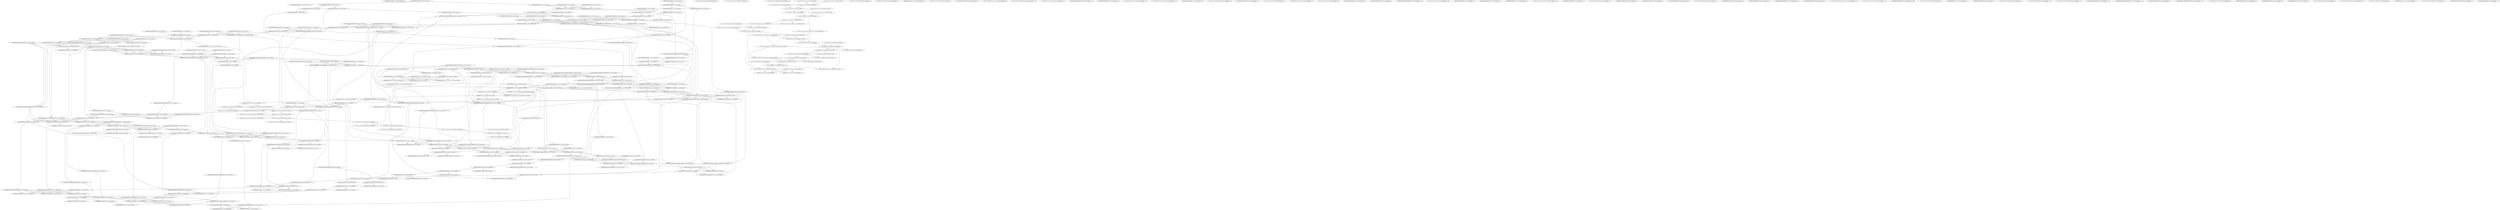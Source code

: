 digraph G {
    "00000000000010000000_10-29_COV:6_LEN:20" -> "00000000000010000000_10-29_COV:6_LEN:20";
    "00000000000000000000_37-56_COV:730_LEN:20" -> "00000000000000000000_38-57_COV:720_LEN:20";
    "00000000000000000000_37-56_COV:730_LEN:20" -> "00000000000000000000_38-58_COV:24_LEN:20";
    "00001000000000000000_55-74_COV:388_LEN:20" -> "00010000000000000000_56-75_COV:382_LEN:20";
    "00001000000000000000_55-74_COV:388_LEN:20" -> "00010000000000000000_56-76_COV:16_LEN:20";
    "00010000000000000000000_6-28_COV:7_LEN:23" -> "00000000000000000000000000000000000000_10-48_COV:17_LEN:38";
    "00010000000000000000000_6-28_COV:7_LEN:23" -> "00000000000000000000_10-29_COV:897_LEN:20";
    "00000000000000000000_38-57_COV:720_LEN:20" -> "00000000000000000000_39-58_COV:731_LEN:20";
    "00000000000000000000_38-57_COV:720_LEN:20" -> "00000000000000000001000000000000_39-71_COV:7_LEN:32";
    "1111111101111110010101_41-63_COV:6_LEN:22" -> "1111111101111110010101_41-63_COV:6_LEN:22";
    "111111111111111011111_24-45_COV:7_LEN:21" -> "111111111111111011111_24-45_COV:7_LEN:21";
    "11111110111101111101000_44-67_COV:6_LEN:23" -> "11111110111101111101000_44-67_COV:6_LEN:23";
    "00000000000000000000_17-37_COV:24_LEN:20" -> "000000000000000000011_18-39_COV:6_LEN:21";
    "00000000000000000000_17-37_COV:24_LEN:20" -> "0000000000000000000000000000000000000_18-55_COV:13_LEN:37";
    "000010000000000000000000_1-25_COV:12_LEN:24" -> "0000000000000000000000000000_6-34_COV:23_LEN:28";
    "10000000000000000000_17-36_COV:6_LEN:20" -> "00000000000000000000_18-37_COV:939_LEN:20";
    "10000000000000000000_17-36_COV:6_LEN:20" -> "00000000000000000000000000000000000000_18-56_COV:18_LEN:38";
    "101111111001010111111111111_48-74_COV:95_LEN:27" -> "100101011111111111111_56-76_COV:99_LEN:21";
    "101111111001010111111111111_48-74_COV:95_LEN:27" -> "10010101111111111111_56-76_COV:6_LEN:20";
    "11101111111001010111_46-65_COV:76_LEN:20" -> "11011111110010101111_47-66_COV:88_LEN:20";
    "11111111001111111101_31-50_COV:81_LEN:20" -> "11111110011111111011_32-51_COV:89_LEN:20";
    "000000000000000000000000_18-42_COV:18_LEN:24" -> "0000000000000000000000000000000000_24-58_COV:15_LEN:34";
    "000000000000000000000000_18-42_COV:18_LEN:24" -> "00000000000000000000_24-43_COV:685_LEN:20";
    "01111111111111110010_40-60_COV:6_LEN:20" -> "01111111111111110010_40-60_COV:6_LEN:20";
    "000000000000000000000000_1-25_COV:10_LEN:24" -> "000000000000000000000000000000_7-37_COV:31_LEN:30";
    "000000000000000000000000_1-25_COV:10_LEN:24" -> "00000000000000000000_7-26_COV:856_LEN:20";
    "000000000000000000000000_1-25_COV:10_LEN:24" -> "000000000000000000010000000000000000000_7-45_COV:19_LEN:39";
    "1110010101111111110011_54-76_COV:6_LEN:22" -> "1110010101111111110011_54-76_COV:6_LEN:22";
    "111110011111111011111110010_34-60_COV:81_LEN:27" -> "111111101111111001001111_42-66_COV:6_LEN:24";
    "111110011111111011111110010_34-60_COV:81_LEN:27" -> "11111110111111100101011_42-64_COV:84_LEN:23";
    "00010000000000000000000_1-23_COV:9_LEN:23" -> "00000000000000000000_5-24_COV:192_LEN:20";
    "00000000000001101111_24-44_COV:6_LEN:20" -> "00000000000001101111_24-44_COV:6_LEN:20";
    "111111111111111111111_9-30_COV:7_LEN:21" -> "111111111111111111111_9-30_COV:7_LEN:21";
    "0010000100000000000000_52-73_COV:6_LEN:22" -> "00001000000000000000_55-74_COV:388_LEN:20";
    "0010000100000000000000_52-73_COV:6_LEN:22" -> "000010000000000000000_55-76_COV:8_LEN:21";
    "0000100000000010000000_54-76_COV:6_LEN:22" -> "0000100000000010000000_54-76_COV:6_LEN:22";
    "000000000000000000000000000000_7-37_COV:31_LEN:30" -> "000000000000000000000000000_18-45_COV:27_LEN:27";
    "000000000000000000000000000000_7-37_COV:31_LEN:30" -> "00000000000000000001101_18-41_COV:6_LEN:23";
    "110111111001010111111111_47-71_COV:6_LEN:24" -> "110111111001010111111111_47-71_COV:6_LEN:24";
    "00000000000000000000000_1-24_COV:21_LEN:23" -> "00000000000000000000_6-25_COV:882_LEN:20";
    "00000000000000000000000_1-24_COV:21_LEN:23" -> "0000000000000000000000000000000_6-37_COV:18_LEN:31";
    "00001000000000000000000000_1-27_COV:10_LEN:26" -> "00000000000000000000_9-28_COV:891_LEN:20";
    "00001000000000000000000000_1-27_COV:10_LEN:26" -> "00000000000000000000000000000000000000_9-47_COV:22_LEN:38";
    "0001000000000000000000_37-58_COV:118_LEN:22" -> "10000000000000000000_40-60_COV:8_LEN:20";
    "0001000000000000000000_37-58_COV:118_LEN:22" -> "10000000000000000001_40-59_COV:108_LEN:20";
    "00000000001000000000_49-68_COV:470_LEN:20" -> "000000000100000000010000000_50-76_COV:92_LEN:27";
    "00000000001000000000_49-68_COV:470_LEN:20" -> "00000000010000000000_50-69_COV:382_LEN:20";
    "0011111110111111100101011_39-64_COV:6_LEN:25" -> "0011111110111111100101011_39-64_COV:6_LEN:25";
    "1111110111111111111111111_5-29_COV:7_LEN:25" -> "1111110111111111111111111_5-29_COV:7_LEN:25";
    "111111111111111111111111_1-25_COV:6_LEN:24" -> "11111111111111111111_7-26_COV:67_LEN:20";
    "1111111111111111111111111_1-26_COV:7_LEN:25" -> "11111111111111111111_8-27_COV:71_LEN:20";
    "00000000000000000010_41-60_COV:521_LEN:20" -> "00000000000000000100_42-61_COV:511_LEN:20";
    "00000000000000000010_41-60_COV:521_LEN:20" -> "0000000000000000010000000000000000_42-76_COV:18_LEN:34";
    "00000000000000000000_54-73_COV:281_LEN:20" -> "000000000000000000000_55-76_COV:8_LEN:21";
    "00000000000000000000_54-73_COV:281_LEN:20" -> "000000000000000000000_55-75_COV:278_LEN:21";
    "0000000010000000000000000_9-33_COV:6_LEN:25" -> "0000000010000000000000000_9-33_COV:6_LEN:25";
    "100000000000000000000000000_5-32_COV:12_LEN:27" -> "00000000000000000000_14-33_COV:933_LEN:20";
    "100000000000000000000000000_5-32_COV:12_LEN:27" -> "000000000000000000010000000000000000000_14-52_COV:9_LEN:39";
    "100000000000000000000000000_5-32_COV:12_LEN:27" -> "00000000000000000000000_14-37_COV:9_LEN:23";
    "00000000000000000000_33-52_COV:779_LEN:20" -> "000000000000000000000000_34-58_COV:29_LEN:24";
    "00000000000000000000_33-52_COV:779_LEN:20" -> "00000000000000000000_34-53_COV:774_LEN:20";
    "00000000000000000000_33-52_COV:779_LEN:20" -> "0000000000000000000100000000_34-61_COV:7_LEN:28";
    "0000000000000000000000000000_30-58_COV:19_LEN:28" -> "00000000000000000000000000000_39-68_COV:9_LEN:29";
    "0000000000000000000000000000_30-58_COV:19_LEN:28" -> "00000000000000000001000000000_39-68_COV:14_LEN:29";
    "000000000000000000000000000000_20-50_COV:30_LEN:30" -> "00000000000000000000_32-51_COV:798_LEN:20";
    "000000000000000000000000000000_20-50_COV:30_LEN:30" -> "00000000000000000000000000_32-58_COV:8_LEN:26";
    "00000000000000000000_4-23_COV:183_LEN:20" -> "00000000000000000000_5-24_COV:192_LEN:20";
    "000000000000000000000_1-22_COV:6_LEN:21" -> "000000000000000000000_1-22_COV:6_LEN:21";
    "11111111111111111111111_1-23_COV:48_LEN:23" -> "111111111111111111111_5-25_COV:59_LEN:21";
    "00000110111111111101_33-52_COV:147_LEN:20" -> "00001101111111111011_34-53_COV:136_LEN:20";
    "00000110111111111101_33-52_COV:147_LEN:20" -> "000011011111111110111011_34-58_COV:8_LEN:24";
    "00000000000000000001000000000000_39-71_COV:23_LEN:32" -> "000000100000000000010000_53-76_COV:12_LEN:24";
    "00000000000000000001000000000000_39-71_COV:23_LEN:32" -> "0000001000000000000000_53-75_COV:6_LEN:22";
    "00000000000000000001000000000000_39-71_COV:23_LEN:32" -> "00000010000000000000_53-72_COV:367_LEN:20";
    "11111111111111111111111111_1-27_COV:8_LEN:26" -> "111111111111111111111_9-29_COV:83_LEN:21";
    "00000000000000000010000000000000000000_20-57_COV:17_LEN:38" -> "00000000000000000000_39-58_COV:731_LEN:20";
    "00000000000000000010000000000000000000_20-57_COV:17_LEN:38" -> "00000000000000000001000000000000_39-71_COV:7_LEN:32";
    "1011111100101011111111_48-70_COV:7_LEN:22" -> "1011111100101011111111_48-70_COV:7_LEN:22";
    "00000000000000000000_19-38_COV:756_LEN:20" -> "00000000000000000001_20-40_COV:6_LEN:20";
    "00000000000000000000_19-38_COV:756_LEN:20" -> "00000000000000000000000000000000000000_20-58_COV:31_LEN:38";
    "00000000000000000000_19-38_COV:756_LEN:20" -> "000000000000000000010_20-40_COV:19_LEN:21";
    "00000000000000000000_19-38_COV:756_LEN:20" -> "00000000000000000000_20-39_COV:745_LEN:20";
    "00001000000000000000000000000000_1-33_COV:15_LEN:32" -> "0000000000000000000000000_15-40_COV:9_LEN:25";
    "00001000000000000000000000000000_1-33_COV:15_LEN:32" -> "00000000000000000000_15-34_COV:932_LEN:20";
    "00000000000000000010111111111101111011_20-58_COV:15_LEN:38" -> "0111111111101111011101010_40-65_COV:6_LEN:25";
    "00000000000000000010111111111101111011_20-58_COV:15_LEN:38" -> "01111111111011110111_40-59_COV:106_LEN:20";
    "00000000000000000000000000000000000000_23-61_COV:12_LEN:38" -> "00000000000000000000_43-62_COV:305_LEN:20";
    "11111100111111110111_33-52_COV:85_LEN:20" -> "111110011111111011111110010_34-60_COV:81_LEN:27";
    "11111100111111110111_33-52_COV:85_LEN:20" -> "11111001111111101110_34-53_COV:6_LEN:20";
    "000000000000000000000000000000000000_39-75_COV:11_LEN:36" -> "00000000000000000000_57-76_COV:281_LEN:20";
    "00000000001101111111110111101111010100_28-66_COV:11_LEN:38" -> "11101111011110101000_48-67_COV:120_LEN:20";
    "0000000000000000000000000000_18-46_COV:11_LEN:28" -> "00000000000000000000_28-47_COV:722_LEN:20";
    "0000000000000000000000000000_18-46_COV:11_LEN:28" -> "00000000000000000000000000000010000000_28-66_COV:9_LEN:38";
    "0000100000000000000000000_1-26_COV:27_LEN:25" -> "00000000000000000000000000000_8-37_COV:20_LEN:29";
    "0000100000000000000000000_1-26_COV:27_LEN:25" -> "00000000000000000000_8-27_COV:869_LEN:20";
    "0000100000000000000000000_1-26_COV:27_LEN:25" -> "000000000000000000010000000000000000000_8-46_COV:11_LEN:39";
    "000000001000000000000_51-71_COV:367_LEN:21" -> "000000100000000000010000_53-76_COV:12_LEN:24";
    "000000001000000000000_51-71_COV:367_LEN:21" -> "0000001000000000000000_53-75_COV:6_LEN:22";
    "000000001000000000000_51-71_COV:367_LEN:21" -> "00000010000000000000_53-72_COV:367_LEN:20";
    "00000000000000000000000000000_39-68_COV:9_LEN:29" -> "00000000000000000000_50-69_COV:277_LEN:20";
    "00000000000000000000_14-33_COV:933_LEN:20" -> "0000000000000000000000000_15-40_COV:9_LEN:25";
    "00000000000000000000_14-33_COV:933_LEN:20" -> "00000000000000000000_15-34_COV:932_LEN:20";
    "10000000000000000000_40-60_COV:8_LEN:20" -> "000000000000000000000000000_41-68_COV:36_LEN:27";
    "00000000000000000000_12-31_COV:886_LEN:20" -> "00000000000000000000000000000000000000_13-51_COV:18_LEN:38";
    "00000000000000000000_12-31_COV:886_LEN:20" -> "00000000000000000000_13-32_COV:930_LEN:20";
    "00000000000000000000_12-31_COV:886_LEN:20" -> "000000000000000000010000000000000000000_13-51_COV:7_LEN:39";
    "00000000000000001101_22-41_COV:209_LEN:20" -> "00000000000000011011_23-42_COV:193_LEN:20";
    "00000000000000001101_22-41_COV:209_LEN:20" -> "00000000000000011011111111101111011_23-58_COV:10_LEN:35";
    "00000000000000000000_3-22_COV:182_LEN:20" -> "00000000000000000000_4-23_COV:183_LEN:20";
    "000000000000000000000000_34-58_COV:29_LEN:24" -> "000000000000000000000000000000000_39-72_COV:12_LEN:33";
    "000000000000000000000000_34-58_COV:29_LEN:24" -> "000000000000000000010000000000000_39-72_COV:14_LEN:33";
    "000010000000000000000000_1-25_COV:11_LEN:24" -> "00000000000000000000000_6-29_COV:18_LEN:23";
    "00000000000010000000_47-66_COV:476_LEN:20" -> "00000000000100000000_48-67_COV:458_LEN:20";
    "00000000000010000000_47-66_COV:476_LEN:20" -> "0000000000010000000000000000_48-76_COV:24_LEN:28";
    "000000000000000000011011_18-42_COV:7_LEN:24" -> "000000000000001101111111110111_24-54_COV:8_LEN:30";
    "000000000000000000011011_18-42_COV:7_LEN:24" -> "00000000000000110111111_24-46_COV:187_LEN:23";
    "000000000000000000000_18-39_COV:33_LEN:21" -> "000000000000000000000000000000_20-50_COV:30_LEN:30";
    "000000000000000000000_18-39_COV:33_LEN:21" -> "0000000000000000000100_20-42_COV:6_LEN:22";
    "00001000000000000000000000000000000000_1-39_COV:14_LEN:38" -> "00000000000000000001000000000000000_21-55_COV:116_LEN:35";
    "00001000000000000000000000000000000000_1-39_COV:14_LEN:38" -> "00000000000000000000_21-40_COV:633_LEN:20";
    "00001000000000000000000000000000000000_1-39_COV:14_LEN:38" -> "0000000000000000000000000000000000000_21-58_COV:21_LEN:37";
    "1000000000000000000000000_5-30_COV:10_LEN:25" -> "00000000000000000000_12-31_COV:886_LEN:20";
    "1000000000000000000000000_5-30_COV:10_LEN:25" -> "0000000000000000000000000_12-37_COV:39_LEN:25";
    "1000000000000000000000000_5-30_COV:10_LEN:25" -> "00000000000000000001_12-31_COV:6_LEN:20";
    "00000000000000000000_18-37_COV:939_LEN:20" -> "00000000000000000000_19-38_COV:756_LEN:20";
    "00000000000000000000_18-37_COV:939_LEN:20" -> "00000000000000000000000000000000000000_19-57_COV:8_LEN:38";
    "00000000000000000000_18-37_COV:939_LEN:20" -> "00000000000000000001_19-38_COV:268_LEN:20";
    "00000000000010000001000000000000_40-71_COV:8_LEN:32" -> "000000100000000000010000_53-76_COV:12_LEN:24";
    "00000000000010000001000000000000_40-71_COV:8_LEN:32" -> "0000001000000000000000_53-75_COV:6_LEN:22";
    "00000000000010000001000000000000_40-71_COV:8_LEN:32" -> "00000010000000000000_53-72_COV:367_LEN:20";
    "011111110001011111111111111_49-76_COV:8_LEN:27" -> "011111110001011111111111111_49-76_COV:8_LEN:27";
    "00000000000000000000_29-48_COV:744_LEN:20" -> "0000000000000000000000000000_30-58_COV:19_LEN:28";
    "00000000000000000000_29-48_COV:744_LEN:20" -> "00000000000000000000_30-49_COV:739_LEN:20";
    "000000000100000000000_7-27_COV:6_LEN:21" -> "000000000100000000000_7-27_COV:6_LEN:21";
    "00000000000000000001_39-59_COV:15_LEN:20" -> "00000000000000000010_41-60_COV:521_LEN:20";
    "00000000000000000001_39-59_COV:15_LEN:20" -> "000000000000000000100000000000_41-71_COV:7_LEN:30";
    "00111111101111111001010_39-62_COV:6_LEN:23" -> "00111111101111111001010_39-62_COV:6_LEN:23";
    "00000000000000000000_32-51_COV:798_LEN:20" -> "00000000000000000000_33-52_COV:779_LEN:20";
    "00000000000000000000_32-51_COV:798_LEN:20" -> "0000000000000000000000000_33-58_COV:32_LEN:25";
    "00000000000000000000_32-51_COV:798_LEN:20" -> "00000000000000000001000000_33-58_COV:20_LEN:26";
    "00000000000000000000000000000000000000_13-51_COV:18_LEN:38" -> "00000000000000000000_33-52_COV:779_LEN:20";
    "00000000000000000000000000000000000000_13-51_COV:18_LEN:38" -> "0000000000000000000000000_33-58_COV:32_LEN:25";
    "00000000000000000000000000000000000000_13-51_COV:18_LEN:38" -> "00000000000000000001000000_33-58_COV:20_LEN:26";
    "00001000000000000010000000000000000000_1-38_COV:13_LEN:38" -> "00000000000000000001_20-40_COV:6_LEN:20";
    "00001000000000000010000000000000000000_1-38_COV:13_LEN:38" -> "00000000000000000000000000000000000000_20-58_COV:31_LEN:38";
    "00001000000000000010000000000000000000_1-38_COV:13_LEN:38" -> "000000000000000000010_20-40_COV:19_LEN:21";
    "00001000000000000010000000000000000000_1-38_COV:13_LEN:38" -> "00000000000000000000_20-39_COV:745_LEN:20";
    "0000000000000100000000_27-49_COV:6_LEN:22" -> "0000000000000100000000_27-49_COV:6_LEN:22";
    "1111111111111111111111_1-23_COV:13_LEN:22" -> "111111111111111111111_5-25_COV:59_LEN:21";
    "00000000000000000000_5-24_COV:192_LEN:20" -> "00000000000000000000_6-25_COV:882_LEN:20";
    "00000000000000000000_5-24_COV:192_LEN:20" -> "0000000000000000000000000000000_6-37_COV:18_LEN:31";
    "00000000000000001000_43-62_COV:511_LEN:20" -> "00000000000000010000_44-63_COV:491_LEN:20";
    "00000000000000001000_43-62_COV:511_LEN:20" -> "00000000000000010000000000000000_44-76_COV:8_LEN:32";
    "000000000000000000000000000000000_39-72_COV:12_LEN:33" -> "00000000000000000000_54-73_COV:281_LEN:20";
    "01111111111011110111_40-59_COV:106_LEN:20" -> "111111111101111011110101_41-64_COV:100_LEN:24";
    "01111111111011110111_40-59_COV:106_LEN:20" -> "11111111110111101110101000_41-67_COV:9_LEN:26";
    "100000000010000000000000000000_5-34_COV:8_LEN:30" -> "00000000000000000000000000000000000000_16-54_COV:11_LEN:38";
    "100000000010000000000000000000_5-34_COV:8_LEN:30" -> "00000000000000000000_16-35_COV:962_LEN:20";
    "00000000000000000000_18-38_COV:26_LEN:20" -> "00000000000000000001_20-40_COV:6_LEN:20";
    "00000000000000000000_18-38_COV:26_LEN:20" -> "00000000000000000000000000000000000000_20-58_COV:31_LEN:38";
    "00000000000000000000_18-38_COV:26_LEN:20" -> "000000000000000000010_20-40_COV:19_LEN:21";
    "00000000000000000000_18-38_COV:26_LEN:20" -> "00000000000000000000_20-39_COV:745_LEN:20";
    "111111111111111111111_8-29_COV:6_LEN:21" -> "111111111111111111111_8-29_COV:6_LEN:21";
    "10000000000000000001_40-59_COV:108_LEN:20" -> "00000000000000000010_41-60_COV:521_LEN:20";
    "10000000000000000001_40-59_COV:108_LEN:20" -> "000000000000000000100000000000_41-71_COV:7_LEN:30";
    "00001000000000000000000_1-24_COV:6_LEN:23" -> "10000000000000000000_5-25_COV:14_LEN:20";
    "00000000000000000000000000000000000000_16-54_COV:11_LEN:38" -> "00000000000000000000_36-55_COV:738_LEN:20";
    "00000000000000000000000000000000000000_16-54_COV:11_LEN:38" -> "0000000000000000000000_36-58_COV:19_LEN:22";
    "00000000000000000001000000000_39-68_COV:14_LEN:29" -> "000000000100000000010000000_50-76_COV:92_LEN:27";
    "00000000000000000001000000000_39-68_COV:14_LEN:29" -> "00000000010000000000_50-69_COV:382_LEN:20";
    "11110010011111111111111_53-76_COV:6_LEN:23" -> "11110010011111111111111_53-76_COV:6_LEN:23";
    "11000000000000000000_4-23_COV:202_LEN:20" -> "10000000000000000000000000000000_5-37_COV:35_LEN:32";
    "11000000000000000000_4-23_COV:202_LEN:20" -> "10000000000000000000_5-24_COV:652_LEN:20";
    "00010000000000000000_56-75_COV:382_LEN:20" -> "00100000000000000000_57-76_COV:390_LEN:20";
    "00010000000000000000_56-75_COV:382_LEN:20" -> "00100000000000000001_57-76_COV:10_LEN:20";
    "00000000000000000000_7-26_COV:856_LEN:20" -> "00000000000000000000000000000_8-37_COV:20_LEN:29";
    "00000000000000000000_7-26_COV:856_LEN:20" -> "00000000000000000000_8-27_COV:869_LEN:20";
    "00000000000000000000_7-26_COV:856_LEN:20" -> "000000000000000000010000000000000000000_8-46_COV:11_LEN:39";
    "010000000000000000000_27-47_COV:6_LEN:21" -> "00000000000000000000_29-48_COV:744_LEN:20";
    "010000000000000000000_27-47_COV:6_LEN:21" -> "00000000000000000000000000000100000000_29-67_COV:12_LEN:38";
    "111111111111111111111_9-29_COV:83_LEN:21" -> "11111111111111111111_11-30_COV:80_LEN:20";
    "111111111111111111111_9-29_COV:83_LEN:21" -> "11111111111111111111111111100111111110_11-49_COV:8_LEN:38";
    "1000000000000000000000000000000_5-36_COV:18_LEN:31" -> "00000000000000000000_18-37_COV:939_LEN:20";
    "1000000000000000000000000000000_5-36_COV:18_LEN:31" -> "00000000000000000000000000000000000000_18-56_COV:18_LEN:38";
    "000000000000000000000_37-58_COV:26_LEN:21" -> "000000000000000000000000000000000000_39-75_COV:11_LEN:36";
    "000000000000000000000_37-58_COV:26_LEN:21" -> "000000000000000000010_39-60_COV:14_LEN:21";
    "00000000000000000001000000000000000_21-55_COV:116_LEN:35" -> "0001000000000000000000_37-58_COV:118_LEN:22";
    "00000000000000000001000000000000000_21-55_COV:116_LEN:35" -> "00010000000000000000010_37-60_COV:6_LEN:23";
    "00000000000000000000000000000000000000_19-57_COV:8_LEN:38" -> "00000000000000000000_39-58_COV:731_LEN:20";
    "00000000000000000000000000000000000000_19-57_COV:8_LEN:38" -> "00000000000000000001000000000000_39-71_COV:7_LEN:32";
    "000010000000000000010000000000000000000_1-39_COV:14_LEN:39" -> "00000000000000000001000000000000000_21-55_COV:116_LEN:35";
    "000010000000000000010000000000000000000_1-39_COV:14_LEN:39" -> "00000000000000000000_21-40_COV:633_LEN:20";
    "000010000000000000010000000000000000000_1-39_COV:14_LEN:39" -> "0000000000000000000000000000000000000_21-58_COV:21_LEN:37";
    "000000000000000000000_1-22_COV:11_LEN:21" -> "00000000000000000000_4-23_COV:183_LEN:20";
    "00001010000000000000000000_1-26_COV:8_LEN:26" -> "00000000000000000000000000000_8-37_COV:20_LEN:29";
    "00001010000000000000000000_1-26_COV:8_LEN:26" -> "00000000000000000000_8-27_COV:869_LEN:20";
    "00001010000000000000000000_1-26_COV:8_LEN:26" -> "000000000000000000010000000000000000000_8-46_COV:11_LEN:39";
    "0000000000000000000000_3-25_COV:6_LEN:22" -> "00000000000000000000000000000000000_6-41_COV:20_LEN:35";
    "11111111111111111111_10-30_COV:6_LEN:20" -> "11111111111111111111_10-30_COV:6_LEN:20";
    "00011000000000000000_1-20_COV:216_LEN:20" -> "001100000000000000000_2-22_COV:210_LEN:21";
    "00011000000000000000_1-20_COV:216_LEN:20" -> "0011000000000000000000_2-24_COV:10_LEN:22";
    "0000100000000000000000_1-23_COV:6_LEN:22" -> "0000100000000000000000_1-23_COV:6_LEN:22";
    "10000000000000000000_5-25_COV:14_LEN:20" -> "000000000000000000000000000000_7-37_COV:31_LEN:30";
    "10000000000000000000_5-25_COV:14_LEN:20" -> "00000000000000000000_7-26_COV:856_LEN:20";
    "10000000000000000000_5-25_COV:14_LEN:20" -> "000000000000000000010000000000000000000_7-45_COV:19_LEN:39";
    "10000000000000000000_23-42_COV:6_LEN:20" -> "0000000000000000000000000000000000_24-58_COV:15_LEN:34";
    "10000000000000000000_23-42_COV:6_LEN:20" -> "00000000000000000000_24-43_COV:685_LEN:20";
    "00000100000000000000_6-25_COV:6_LEN:20" -> "00000100000000000000_6-25_COV:6_LEN:20";
    "0000000000000000000000000000_6-34_COV:23_LEN:28" -> "00000000000000000000000000000000000000_16-54_COV:11_LEN:38";
    "0000000000000000000000000000_6-34_COV:23_LEN:28" -> "00000000000000000000_16-35_COV:962_LEN:20";
    "0000000000000000000110_18-40_COV:11_LEN:22" -> "00000000000000001101_22-41_COV:209_LEN:20";
    "0000000000000000000110_18-40_COV:11_LEN:22" -> "000000000000000011011111111101111_22-55_COV:9_LEN:33";
    "0000000000000000000110_18-40_COV:11_LEN:22" -> "00000000000000001100_22-41_COV:7_LEN:20";
    "00000000000000000000_5-25_COV:6_LEN:20" -> "00000000000000000000000_6-29_COV:18_LEN:23";
    "00000000000000000000000000000000000000_18-56_COV:18_LEN:38" -> "00000000000000000000_38-57_COV:720_LEN:20";
    "00000000000000000000000000000000000000_18-56_COV:18_LEN:38" -> "00000000000000000000_38-58_COV:24_LEN:20";
    "00011000000000000000000_1-24_COV:14_LEN:23" -> "10000000000000000000_5-25_COV:38_LEN:20";
    "11111111111111111111111111001_12-41_COV:6_LEN:29" -> "1111111111111111001111_23-44_COV:87_LEN:22";
    "0000000001000000001000000000_41-68_COV:6_LEN:28" -> "0000000001000000001000000000_41-68_COV:6_LEN:28";
    "11111111111111111111_5-25_COV:6_LEN:20" -> "11111111111111111111_5-25_COV:6_LEN:20";
    "0000000000000000010000000000000000_41-75_COV:14_LEN:34" -> "00100000000000000000_57-76_COV:390_LEN:20";
    "0000000000000000010000000000000000_41-75_COV:14_LEN:34" -> "00100000000000000001_57-76_COV:10_LEN:20";
    "00000000000000000100_42-61_COV:511_LEN:20" -> "000000000000000010000000000000000_43-76_COV:10_LEN:33";
    "00000000000000000100_42-61_COV:511_LEN:20" -> "00000000000000001000_43-62_COV:511_LEN:20";
    "11111110111111100101011_42-64_COV:84_LEN:23" -> "11101111111001010111_46-65_COV:76_LEN:20";
    "11111110111111100101011_42-64_COV:84_LEN:23" -> "11101111111001010110_46-65_COV:6_LEN:20";
    "00000000000000000000_36-55_COV:738_LEN:20" -> "00000000000000000000_37-56_COV:730_LEN:20";
    "00000000000000000000_36-55_COV:738_LEN:20" -> "000000000000000000000_37-58_COV:26_LEN:21";
    "00000000000000000000_36-55_COV:738_LEN:20" -> "0000000000000000000100_37-58_COV:6_LEN:22";
    "00000000000000000000_15-34_COV:932_LEN:20" -> "00000000000000000000000000000000000000_16-54_COV:11_LEN:38";
    "00000000000000000000_15-34_COV:932_LEN:20" -> "00000000000000000000_16-35_COV:962_LEN:20";
    "001100000000000000000_2-22_COV:210_LEN:21" -> "11000000000000000000_4-23_COV:202_LEN:20";
    "001100000000000000000_2-22_COV:210_LEN:21" -> "11000000000000000000_4-24_COV:6_LEN:20";
    "00000000000000000000_2-22_COV:6_LEN:20" -> "00000000000000000000_2-22_COV:6_LEN:20";
    "11111111111111111111_7-26_COV:67_LEN:20" -> "11111111111111111111_8-27_COV:71_LEN:20";
    "00000000000000000000000000_11-37_COV:32_LEN:26" -> "0000000000000000000000000000000_18-49_COV:20_LEN:31";
    "00000000000000000000000000_11-37_COV:32_LEN:26" -> "0000000000000000000110111111111_18-49_COV:7_LEN:31";
    "00000010000000000000_18-37_COV:6_LEN:20" -> "00000010000000000000_18-37_COV:6_LEN:20";
    "11111110011111111011_32-51_COV:89_LEN:20" -> "11111100111111110111_33-52_COV:85_LEN:20";
    "11111110011111111011_32-51_COV:89_LEN:20" -> "11111100111111110111_33-53_COV:6_LEN:20";
    "00010000000000000000000_21-43_COV:6_LEN:23" -> "000000000000000000000000000_25-52_COV:6_LEN:27";
    "00010000000000000000000_21-43_COV:6_LEN:23" -> "00000000000000000000_25-44_COV:713_LEN:20";
    "0000000000000000000000_36-58_COV:19_LEN:22" -> "00000000000000000000000_39-62_COV:8_LEN:23";
    "0000000000000000000000_36-58_COV:19_LEN:22" -> "00000000000000000001000000000000000_39-74_COV:10_LEN:35";
    "00000000000000000000_9-28_COV:891_LEN:20" -> "00000000000000000000000000000000000000_10-48_COV:17_LEN:38";
    "00000000000000000000_9-28_COV:891_LEN:20" -> "00000000000000000000_10-29_COV:897_LEN:20";
    "00000000000000000000_39-58_COV:731_LEN:20" -> "00000000000000000000_40-60_COV:33_LEN:20";
    "00000000000000000000_39-58_COV:731_LEN:20" -> "00000000000000000000_40-59_COV:309_LEN:20";
    "00000000000000000000_39-58_COV:731_LEN:20" -> "00000000000000000001_40-59_COV:417_LEN:20";
    "00000000000000000000000000000_8-37_COV:20_LEN:29" -> "000000000000000000011011_18-42_COV:8_LEN:24";
    "00000000000000000000000000000_8-37_COV:20_LEN:29" -> "0000000000000000000000000000_18-46_COV:11_LEN:28";
    "00000000000000000000_13-32_COV:930_LEN:20" -> "00000000000000000000_14-33_COV:933_LEN:20";
    "00000000000000000000_13-32_COV:930_LEN:20" -> "000000000000000000010000000000000000000_14-52_COV:9_LEN:39";
    "00000000000000000000_13-32_COV:930_LEN:20" -> "00000000000000000000000_14-37_COV:9_LEN:23";
    "00000000000000000000000_35-58_COV:28_LEN:23" -> "00000000000000000000000000000000_39-71_COV:9_LEN:32";
    "00000000000000000000000_35-58_COV:28_LEN:23" -> "0000000000000000000100000000000000_39-73_COV:15_LEN:34";
    "10000000000000000000_6-25_COV:7_LEN:20" -> "000000000000000000000000000000_7-37_COV:31_LEN:30";
    "10000000000000000000_6-25_COV:7_LEN:20" -> "00000000000000000000_7-26_COV:856_LEN:20";
    "10000000000000000000_6-25_COV:7_LEN:20" -> "000000000000000000010000000000000000000_7-45_COV:19_LEN:39";
    "000000000000000000100_31-51_COV:6_LEN:21" -> "000000000000000000100_31-51_COV:6_LEN:21";
    "0000000000000000000000000000000_18-49_COV:20_LEN:31" -> "00000000000000000000_31-50_COV:756_LEN:20";
    "00000000000000000000_52-71_COV:272_LEN:20" -> "000000000000000000010000_53-76_COV:6_LEN:24";
    "00000000000000000000_52-71_COV:272_LEN:20" -> "00000000000000000000_53-72_COV:264_LEN:20";
    "00000000000000000000_27-46_COV:713_LEN:20" -> "00000000000000000000_28-47_COV:722_LEN:20";
    "00000000000000000000_27-46_COV:713_LEN:20" -> "00000000000000000000000000000010000000_28-66_COV:9_LEN:38";
    "00000000000000100000_45-64_COV:481_LEN:20" -> "000000000000010000000_46-67_COV:8_LEN:21";
    "00000000000000100000_45-64_COV:481_LEN:20" -> "00000000000001000000_46-65_COV:473_LEN:20";
    "00000000000000000011_20-39_COV:227_LEN:20" -> "000000000000000001111111_21-45_COV:7_LEN:24";
    "00000000000000000011_20-39_COV:227_LEN:20" -> "00000000000000000110_21-40_COV:219_LEN:20";
    "111111111111111111111111111_11-38_COV:6_LEN:27" -> "111111111111111111111111111_11-38_COV:6_LEN:27";
    "0001000000000000000000_1-23_COV:49_LEN:22" -> "10000000000000000000000000000000_5-37_COV:35_LEN:32";
    "0001000000000000000000_1-23_COV:49_LEN:22" -> "10000000000000000000_5-24_COV:652_LEN:20";
    "0001000000000000000000_2-24_COV:19_LEN:22" -> "10000000000000000000_5-25_COV:34_LEN:20";
    "00000000000000000000_22-41_COV:658_LEN:20" -> "00000000000000000000000000000000000000_23-61_COV:12_LEN:38";
    "00000000000000000000_22-41_COV:658_LEN:20" -> "00000000000000000000_23-42_COV:673_LEN:20";
    "111111111001111111101_29-50_COV:6_LEN:21" -> "11111110011111111011_32-51_COV:89_LEN:20";
    "11011111110010101111_47-66_COV:88_LEN:20" -> "101111111001010111111111111_48-74_COV:95_LEN:27";
    "11011111110010101111_47-66_COV:88_LEN:20" -> "1011111110010101111111111111_48-76_COV:8_LEN:28";
    "000000000000000000000000_1-25_COV:23_LEN:24" -> "0000000000000000000000000000000_6-37_COV:68_LEN:31";
    "0000000000000000010000000000000000000_22-58_COV:10_LEN:37" -> "00000000000000000000_40-60_COV:33_LEN:20";
    "0000000000000000010000000000000000000_22-58_COV:10_LEN:37" -> "00000000000000000000_40-59_COV:309_LEN:20";
    "0000000000000000010000000000000000000_22-58_COV:10_LEN:37" -> "00000000000000000001_40-59_COV:417_LEN:20";
    "000010000000000000000000000_1-28_COV:13_LEN:27" -> "00000000000000000000000000000000000000_10-48_COV:17_LEN:38";
    "000010000000000000000000000_1-28_COV:13_LEN:27" -> "00000000000000000000_10-29_COV:897_LEN:20";
    "00000000000000000001000000000_39-68_COV:14_LEN:29" -> "00000000010000000001_49-69_COV:6_LEN:20";
    "00000000000000000001000000000_39-68_COV:14_LEN:29" -> "000000000100000000000000000_49-76_COV:7_LEN:27";
    "0000000000000000000000000_33-58_COV:32_LEN:25" -> "00000000000000000001000000000000_39-71_COV:23_LEN:32";
    "0000000000000000000000000_33-58_COV:32_LEN:25" -> "00000000000000000000000000000000_39-71_COV:7_LEN:32";
    "11001010111111111111_54-74_COV:6_LEN:20" -> "100101011111111111111_56-76_COV:99_LEN:21";
    "11001010111111111111_54-74_COV:6_LEN:20" -> "10010101111111111111_56-76_COV:6_LEN:20";
    "110111111111101111011_38-58_COV:105_LEN:21" -> "0111111111101111011101010_40-65_COV:6_LEN:25";
    "110111111111101111011_38-58_COV:105_LEN:21" -> "01111111111011110111_40-59_COV:106_LEN:20";
    "000010000000000000000000000000_1-31_COV:11_LEN:30" -> "00000000000000000000000000000000000000_13-51_COV:18_LEN:38";
    "000010000000000000000000000000_1-31_COV:11_LEN:30" -> "00000000000000000000_13-32_COV:930_LEN:20";
    "000010000000000000000000000000_1-31_COV:11_LEN:30" -> "000000000000000000010000000000000000000_13-51_COV:7_LEN:39";
    "00000000000010000000_32-51_COV:6_LEN:20" -> "00000000000010000000_32-51_COV:6_LEN:20";
    "00000000000000000000000_6-29_COV:18_LEN:23" -> "00000000000000000000000000_11-37_COV:32_LEN:26";
    "00000000000000000000000_6-29_COV:18_LEN:23" -> "00000000000000000000_11-30_COV:904_LEN:20";
    "11111111111111111111_11-30_COV:80_LEN:20" -> "111111111111111111111111111_12-38_COV:79_LEN:27";
    "11111111111111111111_11-30_COV:80_LEN:20" -> "1111111111111111111111111100111111_12-46_COV:7_LEN:34";
    "00000000000000000110_21-40_COV:219_LEN:20" -> "00000000000000001101_22-41_COV:209_LEN:20";
    "00000000000000000110_21-40_COV:219_LEN:20" -> "000000000000000011011111111101111_22-55_COV:9_LEN:33";
    "00000000000000000110_21-40_COV:219_LEN:20" -> "00000000000000001100_22-41_COV:7_LEN:20";
    "11101101111111001010111_43-65_COV:6_LEN:23" -> "11011111110010101111_47-66_COV:88_LEN:20";
    "10000000000000000000_5-25_COV:34_LEN:20" -> "0000000000000000000000000000000_6-37_COV:41_LEN:31";
    "00000000000000000000_41-60_COV:311_LEN:20" -> "0000000000000000000000000000000000_42-76_COV:10_LEN:34";
    "00000000000000000000_41-60_COV:311_LEN:20" -> "00000000000000000000_42-61_COV:304_LEN:20";
    "0000000000000000000000000000000000000_18-55_COV:13_LEN:37" -> "00000000000000000000_37-56_COV:730_LEN:20";
    "0000000000000000000000000000000000000_18-55_COV:13_LEN:37" -> "000000000000000000000_37-58_COV:26_LEN:21";
    "0000000000000000000000000000000000000_18-55_COV:13_LEN:37" -> "0000000000000000000100_37-58_COV:6_LEN:22";
    "00000000000000000000_8-27_COV:869_LEN:20" -> "00000000000000000000_9-28_COV:891_LEN:20";
    "00000000000000000000_8-27_COV:869_LEN:20" -> "00000000000000000000000000000000000000_9-47_COV:22_LEN:38";
    "00000000000000000000_44-63_COV:303_LEN:20" -> "0000000000000000000000000000000_45-76_COV:10_LEN:31";
    "00000000000000000000_44-63_COV:303_LEN:20" -> "00000000000000000000_45-64_COV:289_LEN:20";
    "00010000000000000000000_1-24_COV:14_LEN:23" -> "00000000000000000000_6-25_COV:882_LEN:20";
    "00010000000000000000000_1-24_COV:14_LEN:23" -> "0000000000000000000000000000000_6-37_COV:18_LEN:31";
    "00000000000001000000_46-65_COV:473_LEN:20" -> "00000000000010000000000000000_47-76_COV:10_LEN:29";
    "00000000000001000000_46-65_COV:473_LEN:20" -> "00000000000010000000_47-66_COV:476_LEN:20";
    "00000000000000000000_11-30_COV:904_LEN:20" -> "00000000000000000000_12-31_COV:886_LEN:20";
    "00000000000000000000_11-30_COV:904_LEN:20" -> "0000000000000000000000000_12-37_COV:39_LEN:25";
    "00000000000000000000_11-30_COV:904_LEN:20" -> "00000000000000000001_12-31_COV:6_LEN:20";
    "0000000000000000000000_18-40_COV:32_LEN:22" -> "0000000000000000000000000000000000001_22-59_COV:11_LEN:37";
    "0000000000000000000000_18-40_COV:32_LEN:22" -> "00000000000000000000_22-41_COV:658_LEN:20";
    "00000000000000000000_6-25_COV:882_LEN:20" -> "000000000000000000000000000000_7-37_COV:31_LEN:30";
    "00000000000000000000_6-25_COV:882_LEN:20" -> "00000000000000000000_7-26_COV:856_LEN:20";
    "00000000000000000000_6-25_COV:882_LEN:20" -> "000000000000000000010000000000000000000_7-45_COV:19_LEN:39";
    "011111111101111011110101_40-64_COV:7_LEN:24" -> "111110111101111010100_46-66_COV:110_LEN:21";
    "00000000000000010000_44-63_COV:491_LEN:20" -> "00000000000000100000_45-64_COV:481_LEN:20";
    "00000000000000010000_44-63_COV:491_LEN:20" -> "0000000000000010000000000000000_45-76_COV:17_LEN:31";
    "011111111110111011110_40-61_COV:6_LEN:21" -> "011111111110111011110_40-61_COV:6_LEN:21";
    "00000000001000000000_36-55_COV:6_LEN:20" -> "00000000001000000000_36-55_COV:6_LEN:20";
    "0000100000000000000000000000000000_1-35_COV:22_LEN:34" -> "00000000000000000000_17-37_COV:24_LEN:20";
    "0000100000000000000000000000000000_1-35_COV:22_LEN:34" -> "000000000000000000010000000000000000000_17-55_COV:9_LEN:39";
    "0000100000000000000000000000000000_1-35_COV:22_LEN:34" -> "00000000000000000000_17-36_COV:955_LEN:20";
    "00000000000000000000_40-60_COV:33_LEN:20" -> "000000000000000000000000000_41-68_COV:36_LEN:27";
    "1111111111100111111110_28-49_COV:77_LEN:22" -> "11111111001111111101_31-50_COV:81_LEN:20";
    "00000000000000000000_28-47_COV:722_LEN:20" -> "00000000000000000000_29-48_COV:744_LEN:20";
    "00000000000000000000_28-47_COV:722_LEN:20" -> "00000000000000000000000000000100000000_29-67_COV:12_LEN:38";
    "0000000000000000000000000_12-37_COV:39_LEN:25" -> "000000000000000000000_18-39_COV:33_LEN:21";
    "0000000000000000000000000_12-37_COV:39_LEN:25" -> "000000000000000000011011111111_18-48_COV:6_LEN:30";
    "000000000000000000000000000_18-45_COV:27_LEN:27" -> "00000000000000000001000000_27-52_COV:6_LEN:26";
    "000000000000000000000000000_18-45_COV:27_LEN:27" -> "00000000000000000000_27-46_COV:713_LEN:20";
    "000000000000000000000000000_18-45_COV:27_LEN:27" -> "00000000000000000000000000000001000000_27-65_COV:21_LEN:38";
    "00000000000000000000000000000000000000_20-58_COV:31_LEN:38" -> "00000000000000000000_40-60_COV:33_LEN:20";
    "00000000000000000000000000000000000000_20-58_COV:31_LEN:38" -> "00000000000000000000_40-59_COV:309_LEN:20";
    "00000000000000000000000000000000000000_20-58_COV:31_LEN:38" -> "00000000000000000001_40-59_COV:417_LEN:20";
    "00000000000000011011_23-42_COV:193_LEN:20" -> "000000000000001101111111110111_24-54_COV:8_LEN:30";
    "00000000000000011011_23-42_COV:193_LEN:20" -> "00000000000000110111111_24-46_COV:187_LEN:23";
    "00000000000000000000_16-35_COV:962_LEN:20" -> "00000000000000000000_17-37_COV:24_LEN:20";
    "00000000000000000000_16-35_COV:962_LEN:20" -> "000000000000000000010000000000000000000_17-55_COV:9_LEN:39";
    "00000000000000000000_16-35_COV:962_LEN:20" -> "00000000000000000000_17-36_COV:955_LEN:20";
    "00000000000100000000_48-67_COV:458_LEN:20" -> "00000000001000000000_49-68_COV:470_LEN:20";
    "00000000000100000000_48-67_COV:458_LEN:20" -> "00000000001000000000_49-69_COV:6_LEN:20";
    "00000000000000000000_40-59_COV:309_LEN:20" -> "00000000000000000000_41-60_COV:311_LEN:20";
    "000000000000000000010_20-40_COV:19_LEN:21" -> "0000000000000000010000000000000000000_22-58_COV:10_LEN:37";
    "000000000000000000010_20-40_COV:19_LEN:21" -> "000000000000000001011111_22-45_COV:7_LEN:24";
    "00000001000000000000_6-25_COV:6_LEN:20" -> "00000001000000000000_6-25_COV:6_LEN:20";
    "00000000000000000000_46-65_COV:281_LEN:20" -> "00000000000000000000_47-66_COV:283_LEN:20";
    "00000000000000000000_46-65_COV:281_LEN:20" -> "0000000000000000000000_47-69_COV:6_LEN:22";
    "000010000000000000000_55-76_COV:6_LEN:21" -> "000010000000000000000_55-76_COV:6_LEN:21";
    "0111111110111111001010_40-62_COV:6_LEN:22" -> "0111111110111111001010_40-62_COV:6_LEN:22";
    "00000000000000000001_18-38_COV:8_LEN:20" -> "00000000000000000010000000000000000000_20-57_COV:17_LEN:38";
    "00000000000000000001_18-38_COV:8_LEN:20" -> "00000000000000000010111111111101111011_20-58_COV:15_LEN:38";
    "00000000000000000001_18-38_COV:8_LEN:20" -> "00000000000000000011_20-39_COV:227_LEN:20";
    "00000000000000000001000000000000000_39-74_COV:10_LEN:35" -> "00010000000000000000_56-75_COV:382_LEN:20";
    "00000000000000000001000000000000000_39-74_COV:10_LEN:35" -> "00010000000000000000_56-76_COV:16_LEN:20";
    "00000000000000000000_34-53_COV:774_LEN:20" -> "00000000000000000000000_35-58_COV:28_LEN:23";
    "00000000000000000000_34-53_COV:774_LEN:20" -> "00000000000000000000_35-54_COV:736_LEN:20";
    "00000000000000000000_34-53_COV:774_LEN:20" -> "000000000000000000010000_35-58_COV:15_LEN:24";
    "00000000000000000100_41-61_COV:6_LEN:20" -> "000000000000000010000000000000000_43-76_COV:10_LEN:33";
    "00000000000000000100_41-61_COV:6_LEN:20" -> "00000000000000001000_43-62_COV:511_LEN:20";
    "000000000000000001000_14-34_COV:6_LEN:21" -> "000000000000000001000_14-34_COV:6_LEN:21";
    "01000000000000000000_4-24_COV:10_LEN:20" -> "10000000000000000000000000000000_5-37_COV:26_LEN:32";
    "00000000000000000000_40-60_COV:6_LEN:20" -> "0000000000000000000000000000000000_42-76_COV:10_LEN:34";
    "00000000000000000000_40-60_COV:6_LEN:20" -> "00000000000000000000_42-61_COV:304_LEN:20";
    "111111111101111011110101_41-64_COV:100_LEN:24" -> "111110111101111010100_46-66_COV:110_LEN:21";
    "01000000000000000000_4-23_COV:428_LEN:20" -> "10000000000000000000000000000000_5-37_COV:35_LEN:32";
    "01000000000000000000_4-23_COV:428_LEN:20" -> "10000000000000000000_5-24_COV:652_LEN:20";
    "1111111111111111001111_23-44_COV:87_LEN:22" -> "111111111111100111111_26-46_COV:89_LEN:21";
    "1111111111111111001111_23-44_COV:87_LEN:22" -> "11111111111110011111110111111100101011_26-64_COV:6_LEN:38";
    "00000010000000000000_33-53_COV:6_LEN:20" -> "00000010000000000000_33-53_COV:6_LEN:20";
    "11111111111001111111011111110010101111_28-66_COV:15_LEN:38" -> "101111111001010111111111111_48-74_COV:95_LEN:27";
    "11111111111001111111011111110010101111_28-66_COV:15_LEN:38" -> "1011111110010101111111111111_48-76_COV:8_LEN:28";
    "0000000000000000000000000000000_6-37_COV:18_LEN:31" -> "00000000000000000000000000_18-44_COV:15_LEN:26";
    "0000000000000000000000000000000_6-37_COV:18_LEN:31" -> "00000000000000000001_18-38_COV:6_LEN:20";
    "00001000000000000000000_1-24_COV:27_LEN:23" -> "10000000000000000000_5-25_COV:38_LEN:20";
    "00000000000000000000_23-42_COV:673_LEN:20" -> "0000000000000000000000000000000000_24-58_COV:15_LEN:34";
    "00000000000000000000_23-42_COV:673_LEN:20" -> "00000000000000000000_24-43_COV:685_LEN:20";
    "00000000000000000000000000_18-44_COV:15_LEN:26" -> "000000000000000000010000000000000100000_26-64_COV:17_LEN:39";
    "00000000000000000000000000_18-44_COV:15_LEN:26" -> "00000000000000000000000000000000100000_26-64_COV:10_LEN:38";
    "00000000000000000000000000_18-44_COV:15_LEN:26" -> "00000000000000000000_26-45_COV:704_LEN:20";
    "000000000000000000000000_52-76_COV:6_LEN:24" -> "000000000000000000000000_52-76_COV:6_LEN:24";
    "0000100000000000000000_9-30_COV:6_LEN:22" -> "0000100000000000000000_9-30_COV:6_LEN:22";
    "1111111111111111111001_20-41_COV:80_LEN:22" -> "1111111111111111001111_23-44_COV:87_LEN:22";
    "111111111111111111111111111_12-38_COV:79_LEN:27" -> "1111111111111111111001_20-41_COV:80_LEN:22";
    "00000000000000000000_40-60_COV:6_LEN:20" -> "00000000000000000000_40-60_COV:6_LEN:20";
    "00000000000000000000000000000000000000_9-47_COV:22_LEN:38" -> "00000000000000000000_29-48_COV:744_LEN:20";
    "00000000000000000000000000000000000000_9-47_COV:22_LEN:38" -> "00000000000000000000000000000100000000_29-67_COV:12_LEN:38";
    "00000000000000000001000_39-62_COV:15_LEN:23" -> "00000000000000010000_44-63_COV:491_LEN:20";
    "00000000000000000001000_39-62_COV:15_LEN:23" -> "00000000000000010000000000000000_44-76_COV:8_LEN:32";
    "00000000000000000000_47-66_COV:283_LEN:20" -> "0000000000000000000000000000_48-76_COV:8_LEN:28";
    "00000000000000000000_47-66_COV:283_LEN:20" -> "000000000000000000000_48-68_COV:274_LEN:21";
    "0000100000010000000000000000000_1-31_COV:11_LEN:31" -> "00000000000000000000000000000000000000_13-51_COV:18_LEN:38";
    "0000100000010000000000000000000_1-31_COV:11_LEN:31" -> "00000000000000000000_13-32_COV:930_LEN:20";
    "0000100000010000000000000000000_1-31_COV:11_LEN:31" -> "000000000000000000010000000000000000000_13-51_COV:7_LEN:39";
    "00000000000000000000_35-54_COV:736_LEN:20" -> "00000000000000000000_36-55_COV:738_LEN:20";
    "00000000000000000000_35-54_COV:736_LEN:20" -> "0000000000000000000000_36-58_COV:19_LEN:22";
    "0000000000000000000000000000000_6-37_COV:68_LEN:31" -> "00000000000000000000_19-38_COV:756_LEN:20";
    "0000000000000000000000000000000_6-37_COV:68_LEN:31" -> "00000000000000000000000000000000000000_19-57_COV:8_LEN:38";
    "0000000000000000000000000000000_6-37_COV:68_LEN:31" -> "00000000000000000001_19-38_COV:268_LEN:20";
    "00000000000000000000000000000010000000_28-66_COV:9_LEN:38" -> "00000000000100000000_48-67_COV:458_LEN:20";
    "00000000000000000000000000000010000000_28-66_COV:9_LEN:38" -> "0000000000010000000000000000_48-76_COV:24_LEN:28";
    "00000000000000000000_31-50_COV:756_LEN:20" -> "00000000000000000000_32-51_COV:798_LEN:20";
    "00000000000000000000_31-50_COV:756_LEN:20" -> "00000000000000000000000000_32-58_COV:8_LEN:26";
    "111111101110111001010111111111_42-71_COV:6_LEN:30" -> "111111101110111001010111111111_42-71_COV:6_LEN:30";
    "00000000000000000000000000000100000000_29-67_COV:12_LEN:38" -> "00000000001000000000_49-68_COV:470_LEN:20";
    "00000000000000000000000000000100000000_29-67_COV:12_LEN:38" -> "00000000001000000000_49-69_COV:6_LEN:20";
    "10000000000000000000000000000000_5-37_COV:35_LEN:32" -> "000000000000000000011_18-39_COV:6_LEN:21";
    "10000000000000000000000000000000_5-37_COV:35_LEN:32" -> "0000000000000000000000000_18-43_COV:29_LEN:25";
    "1111111111111111111111111_7-32_COV:7_LEN:25" -> "1111111111111111111111111_7-32_COV:7_LEN:25";
    "0000000000000000000000_54-76_COV:6_LEN:22" -> "0000000000000000000000_54-76_COV:6_LEN:22";
    "000000000000000000010000000000000100000_26-64_COV:17_LEN:39" -> "000000000000010000000_46-67_COV:8_LEN:21";
    "000000000000000000010000000000000100000_26-64_COV:17_LEN:39" -> "00000000000001000000_46-65_COV:473_LEN:20";
    "1111111111111110011111_23-45_COV:6_LEN:22" -> "1111111111111110011111_23-45_COV:6_LEN:22";
    "010010000000000000000_1-21_COV:8_LEN:21" -> "00100000000000000000_3-22_COV:444_LEN:20";
    "010010000000000000000_1-21_COV:8_LEN:21" -> "0010000000000000000000_3-25_COV:10_LEN:22";
    "00011000000000000000000_1-24_COV:8_LEN:23" -> "10000000000000000000_5-25_COV:14_LEN:20";
    "11111111111111111111_5-25_COV:6_LEN:20" -> "11111111111111111111_5-25_COV:6_LEN:20";
    "1111111111111111111111111100111111_12-46_COV:6_LEN:34" -> "1111111111100111111110_28-49_COV:77_LEN:22";
    "1111111111111111111111111100111111_12-46_COV:6_LEN:34" -> "11111111111001111111011111110010101111_28-66_COV:15_LEN:38";
    "00001101111111111011_34-53_COV:136_LEN:20" -> "00011011111111110111011110101000_35-67_COV:8_LEN:32";
    "00001101111111111011_34-53_COV:136_LEN:20" -> "00011011111111110111_35-54_COV:126_LEN:20";
    "00010000000000000000_1-21_COV:11_LEN:20" -> "00100000000000000000_3-22_COV:444_LEN:20";
    "00010000000000000000_1-21_COV:11_LEN:20" -> "0010000000000000000000_3-25_COV:10_LEN:22";
    "00000000000000011011_22-42_COV:6_LEN:20" -> "00000000000000011011_22-42_COV:6_LEN:20";
    "0000000000000000000110111111111_18-49_COV:7_LEN:31" -> "000000011011111111110_31-51_COV:150_LEN:21";
    "000000000001000000000_6-26_COV:6_LEN:21" -> "000000000001000000000_6-26_COV:6_LEN:21";
    "00000000001101111111_28-47_COV:173_LEN:20" -> "00000000011011111111_29-48_COV:161_LEN:20";
    "00000000001101111111_28-47_COV:173_LEN:20" -> "00000000011011111111101111011110101000_29-67_COV:9_LEN:38";
    "0000000000000000000000000000000_6-37_COV:41_LEN:31" -> "0000000000000000000110_18-40_COV:11_LEN:22";
    "0000000000000000000000000000000_6-37_COV:41_LEN:31" -> "0000000000000000000000_18-40_COV:32_LEN:22";
    "000000000000000000010000000000000000000_14-52_COV:9_LEN:39" -> "000000000000000000000000_34-58_COV:29_LEN:24";
    "000000000000000000010000000000000000000_14-52_COV:9_LEN:39" -> "00000000000000000000_34-53_COV:774_LEN:20";
    "000000000000000000010000000000000000000_14-52_COV:9_LEN:39" -> "0000000000000000000100000000_34-61_COV:7_LEN:28";
    "000000000000000000010000000000000000000_8-46_COV:11_LEN:39" -> "00000000000000000000_28-47_COV:722_LEN:20";
    "000000000000000000010000000000000000000_8-46_COV:11_LEN:39" -> "00000000000000000000000000000010000000_28-66_COV:9_LEN:38";
    "00000000000000000000000_2-25_COV:8_LEN:23" -> "0000000000000000000000000000000_6-37_COV:41_LEN:31";
    "001101111111111011110_36-56_COV:116_LEN:21" -> "11011111111110111101110101000_38-67_COV:7_LEN:29";
    "001101111111111011110_36-56_COV:116_LEN:21" -> "110111111111101111011_38-58_COV:105_LEN:21";
    "000000000000000000000_55-75_COV:278_LEN:21" -> "00000000000000000000_57-76_COV:281_LEN:20";
    "00111111110111111001010_39-62_COV:8_LEN:23" -> "00111111110111111001010_39-62_COV:8_LEN:23";
    "00000000000000000000_45-64_COV:289_LEN:20" -> "00000000000000000000_46-66_COV:6_LEN:20";
    "00000000000000000000_45-64_COV:289_LEN:20" -> "00000000000000000000_46-65_COV:281_LEN:20";
    "00000000000000000000_53-72_COV:264_LEN:20" -> "00000000000000000000_54-73_COV:281_LEN:20";
    "111111110111011110101000_43-67_COV:8_LEN:24" -> "111111110111011110101000_43-67_COV:8_LEN:24";
    "011111111101111011110101000_40-67_COV:6_LEN:27" -> "011111111101111011110101000_40-67_COV:6_LEN:27";
    "111111111111111111111_5-25_COV:59_LEN:21" -> "11111111111111111111_7-26_COV:67_LEN:20";
    "00100000000000000000_3-22_COV:444_LEN:20" -> "01000000000000000000_4-24_COV:10_LEN:20";
    "00100000000000000000_3-22_COV:444_LEN:20" -> "01000000000000000000_4-23_COV:428_LEN:20";
    "000010000000010000000000000000000_1-33_COV:11_LEN:33" -> "0000000000000000000000000_15-40_COV:9_LEN:25";
    "000010000000010000000000000000000_1-33_COV:11_LEN:33" -> "00000000000000000000_15-34_COV:932_LEN:20";
    "00000000000000000000_30-49_COV:739_LEN:20" -> "00000000000000000000_31-50_COV:756_LEN:20";
    "00000010000000000000_53-72_COV:367_LEN:20" -> "00000100000000000000_54-73_COV:379_LEN:20";
    "00000010000000000000000_53-76_COV:6_LEN:23" -> "00000010000000000000000_53-76_COV:6_LEN:23";
    "00000000000000000000_20-39_COV:745_LEN:20" -> "00000000000000000001000000000000000_21-55_COV:116_LEN:35";
    "00000000000000000000_20-39_COV:745_LEN:20" -> "00000000000000000000_21-40_COV:633_LEN:20";
    "00000000000000000000_20-39_COV:745_LEN:20" -> "0000000000000000000000000000000000000_21-58_COV:21_LEN:37";
    "000010010000000000000000000_1-27_COV:8_LEN:27" -> "00000000000000000000_9-28_COV:891_LEN:20";
    "000010010000000000000000000_1-27_COV:8_LEN:27" -> "00000000000000000000000000000000000000_9-47_COV:22_LEN:38";
    "0000000000000000000000000000000000_24-58_COV:15_LEN:34" -> "00000000000000000001000_39-62_COV:15_LEN:23";
    "0000000000000000000000000000000000_24-58_COV:15_LEN:34" -> "00000000000000000000000_39-62_COV:11_LEN:23";
    "10000000000000000000_11-30_COV:7_LEN:20" -> "00000000000000000000_12-31_COV:886_LEN:20";
    "10000000000000000000_11-30_COV:7_LEN:20" -> "0000000000000000000000000_12-37_COV:39_LEN:25";
    "10000000000000000000_11-30_COV:7_LEN:20" -> "00000000000000000001_12-31_COV:6_LEN:20";
    "0000000000000000000000_54-76_COV:6_LEN:22" -> "0000000000000000000000_54-76_COV:6_LEN:22";
    "11000000000000000000_4-24_COV:6_LEN:20" -> "10000000000000000000000000000000_5-37_COV:26_LEN:32";
    "000000000000000000000000000_41-68_COV:36_LEN:27" -> "000000000000000000010000000_49-76_COV:7_LEN:27";
    "000000000000000000000000000_41-68_COV:36_LEN:27" -> "000000000000000000000000000_49-76_COV:26_LEN:27";
    "000000000000000000010000000000000_39-72_COV:14_LEN:33" -> "00000100000000000000_54-73_COV:379_LEN:20";
    "000000000000000000010_39-60_COV:14_LEN:21" -> "0000000000000000010000000000000000_41-75_COV:14_LEN:34";
    "00001000000000000000_1-20_COV:451_LEN:20" -> "0001000000000000000000_2-24_COV:19_LEN:22";
    "00001000000000000000_1-20_COV:451_LEN:20" -> "00010000000000000000_2-21_COV:440_LEN:20";
    "00000000000000000000000000000000100000_26-64_COV:10_LEN:38" -> "000000000000010000000_46-67_COV:8_LEN:21";
    "00000000000000000000000000000000100000_26-64_COV:10_LEN:38" -> "00000000000001000000_46-65_COV:473_LEN:20";
    "00000000000000000000000000000000_19-51_COV:7_LEN:32" -> "00000000000000000000000000000000_19-51_COV:7_LEN:32";
    "111111111111100111111_26-46_COV:89_LEN:21" -> "1111111111100111111110_28-49_COV:77_LEN:22";
    "111111111111100111111_26-46_COV:89_LEN:21" -> "11111111111001111111011111110010101111_28-66_COV:15_LEN:38";
    "0000100000000000000000_54-76_COV:6_LEN:22" -> "0000100000000000000000_54-76_COV:6_LEN:22";
    "00000000000000000000_24-43_COV:685_LEN:20" -> "000000000000000000000000000_25-52_COV:6_LEN:27";
    "00000000000000000000_24-43_COV:685_LEN:20" -> "00000000000000000000_25-44_COV:713_LEN:20";
    "00000000000000000000000000000000_39-71_COV:7_LEN:32" -> "000000000000000000010000_53-76_COV:6_LEN:24";
    "00000000000000000000000000000000_39-71_COV:7_LEN:32" -> "00000000000000000000_53-72_COV:264_LEN:20";
    "0000000000000110000000000000000_46-76_COV:6_LEN:31" -> "0000000000000110000000000000000_46-76_COV:6_LEN:31";
    "00000000000000000000000_39-62_COV:11_LEN:23" -> "00000000000000000000_44-63_COV:303_LEN:20";
    "0111111100100111111111_49-71_COV:6_LEN:22" -> "0111111100100111111111_49-71_COV:6_LEN:22";
    "00000000100000000000_32-52_COV:6_LEN:20" -> "00000000100000000000_32-52_COV:6_LEN:20";
    "000000000000000000010000000000000000000_17-55_COV:9_LEN:39" -> "00000000000000000000_37-56_COV:730_LEN:20";
    "000000000000000000010000000000000000000_17-55_COV:9_LEN:39" -> "000000000000000000000_37-58_COV:26_LEN:21";
    "000000000000000000010000000000000000000_17-55_COV:9_LEN:39" -> "0000000000000000000100_37-58_COV:6_LEN:22";
    "00000000000000000000_50-69_COV:277_LEN:20" -> "0000000000000000000000000_51-76_COV:7_LEN:25";
    "00000000000000000000_50-69_COV:277_LEN:20" -> "00000000000000000000_51-70_COV:274_LEN:20";
    "000000000000000000000000000000_23-53_COV:7_LEN:30" -> "00000000000000000000000_35-58_COV:28_LEN:23";
    "000000000000000000000000000000_23-53_COV:7_LEN:30" -> "00000000000000000000_35-54_COV:736_LEN:20";
    "000000000000000000000000000000_23-53_COV:7_LEN:30" -> "000000000000000000010000_35-58_COV:15_LEN:24";
    "000000000000000000000_48-68_COV:274_LEN:21" -> "00000000000000000000_50-69_COV:277_LEN:20";
    "00000000000000000000_17-36_COV:955_LEN:20" -> "00000000000000000000_18-37_COV:939_LEN:20";
    "00000000000000000000_17-36_COV:955_LEN:20" -> "00000000000000000000000000000000000000_18-56_COV:18_LEN:38";
    "00000000000000000001_19-38_COV:268_LEN:20" -> "00000000000000000010000000000000000000_20-57_COV:17_LEN:38";
    "00000000000000000001_19-38_COV:268_LEN:20" -> "00000000000000000010111111111101111011_20-58_COV:15_LEN:38";
    "00000000000000000001_19-38_COV:268_LEN:20" -> "00000000000000000011_20-39_COV:227_LEN:20";
    "11111111111111111111111_15-38_COV:6_LEN:23" -> "1111111111111111111001_20-41_COV:80_LEN:22";
    "00000000000000000000_21-40_COV:633_LEN:20" -> "0000000000000000000000000000000000001_22-59_COV:11_LEN:37";
    "00000000000000000000_21-40_COV:633_LEN:20" -> "00000000000000000000_22-41_COV:658_LEN:20";
    "00000000000000000001_40-59_COV:417_LEN:20" -> "00000000000000000010_41-60_COV:521_LEN:20";
    "00000000000000000001_40-59_COV:417_LEN:20" -> "000000000000000000100000000000_41-71_COV:7_LEN:30";
    "000000000000000000000_4-25_COV:7_LEN:21" -> "0000000000000000000000000000_6-34_COV:23_LEN:28";
    "00000000000000000000_1-20_COV:197_LEN:20" -> "00000000000000000000000_2-25_COV:8_LEN:23";
    "00000000000000000000_1-20_COV:197_LEN:20" -> "00000000000000000000_2-21_COV:190_LEN:20";
    "10000000000000000000_5-24_COV:652_LEN:20" -> "00000000000000000000_6-25_COV:882_LEN:20";
    "10000000000000000000_5-24_COV:652_LEN:20" -> "0000000000000000000000000000000_6-37_COV:18_LEN:31";
    "00000000000000000000000000000000000000_10-48_COV:17_LEN:38" -> "0000000000000000000000000000_30-58_COV:19_LEN:28";
    "00000000000000000000000000000000000000_10-48_COV:17_LEN:38" -> "00000000000000000000_30-49_COV:739_LEN:20";
    "0000000000000000000000000000000000000_21-58_COV:21_LEN:37" -> "00000000000000000001_39-59_COV:15_LEN:20";
    "0000000000000000000000000000000000000_21-58_COV:21_LEN:37" -> "00000000000000000000_39-59_COV:9_LEN:20";
    "00000000000000000000_43-62_COV:305_LEN:20" -> "00000000000000000000_44-63_COV:303_LEN:20";
    "00000000000000000000000000000001000000_27-65_COV:21_LEN:38" -> "00000000000010000000000000000_47-76_COV:10_LEN:29";
    "00000000000000000000000000000001000000_27-65_COV:21_LEN:38" -> "00000000000010000000_47-66_COV:476_LEN:20";
    "111110111101111010100_46-66_COV:110_LEN:21" -> "11101111011110101000_48-67_COV:120_LEN:20";
    "000000000000000000010000000000000000000_7-45_COV:19_LEN:39" -> "00000000000000000001000000_27-52_COV:6_LEN:26";
    "000000000000000000010000000000000000000_7-45_COV:19_LEN:39" -> "00000000000000000000_27-46_COV:713_LEN:20";
    "000000000000000000010000000000000000000_7-45_COV:19_LEN:39" -> "00000000000000000000000000000001000000_27-65_COV:21_LEN:38";
    "00001000010000000000000000000_1-29_COV:12_LEN:29" -> "00000000000000000000000000_11-37_COV:32_LEN:26";
    "00001000010000000000000000000_1-29_COV:12_LEN:29" -> "00000000000000000000_11-30_COV:904_LEN:20";
    "00000000000000000000_2-21_COV:190_LEN:20" -> "00000000000000000000_3-22_COV:182_LEN:20";
    "00000000000000000000_2-21_COV:190_LEN:20" -> "0000000000000000000000_3-25_COV:6_LEN:22";
    "000000011011111111110_31-51_COV:150_LEN:21" -> "00000110111111111101_33-52_COV:147_LEN:20";
    "000000011011111111110_31-51_COV:150_LEN:21" -> "0000011011111111110111011110_33-61_COV:6_LEN:28";
    "00000000000000000000000000000000000_6-41_COV:20_LEN:35" -> "00000000000000000000000000000000000000_23-61_COV:12_LEN:38";
    "00000000000000000000000000000000000_6-41_COV:20_LEN:35" -> "00000000000000000000_23-42_COV:673_LEN:20";
    "000000000000000000010000000000000000000_13-51_COV:7_LEN:39" -> "00000000000000000000_33-52_COV:779_LEN:20";
    "000000000000000000010000000000000000000_13-51_COV:7_LEN:39" -> "0000000000000000000000000_33-58_COV:32_LEN:25";
    "000000000000000000010000000000000000000_13-51_COV:7_LEN:39" -> "00000000000000000001000000_33-58_COV:20_LEN:26";
    "00000000000000000000_42-61_COV:304_LEN:20" -> "00000000000000000000_43-62_COV:305_LEN:20";
    "00000000000000000000_38-58_COV:24_LEN:20" -> "00000000000000000001000000000_39-68_COV:14_LEN:29";
    "00000000000000000000_38-58_COV:24_LEN:20" -> "0000000000000000000000000000000_39-70_COV:9_LEN:31";
    "00000000011011111111_29-48_COV:161_LEN:20" -> "0000000011011111111101111011_30-58_COV:10_LEN:28";
    "00000000011011111111_29-48_COV:161_LEN:20" -> "00000000110111111111_30-49_COV:146_LEN:20";
    "00000000000000000001000000_33-58_COV:20_LEN:26" -> "00000000000010000001000000000000_40-71_COV:8_LEN:32";
    "00000000000000000001000000_33-58_COV:20_LEN:26" -> "000000000000100000000000_40-63_COV:6_LEN:24";
    "10000000000000000000000000000000_5-37_COV:26_LEN:32" -> "000000000000000000000000_18-42_COV:18_LEN:24";
    "10000000000000000000000000000000_5-37_COV:26_LEN:32" -> "000000000000000000011011_18-42_COV:7_LEN:24";
    "0010000000000000000000_3-25_COV:10_LEN:22" -> "00000000000000000000000000000000000_6-41_COV:20_LEN:35";
    "00000000000000000000_42-62_COV:6_LEN:20" -> "00000000000000000000_42-62_COV:6_LEN:20";
    "00000000000000000000_25-44_COV:713_LEN:20" -> "000000000000000000010000000000000100000_26-64_COV:17_LEN:39";
    "00000000000000000000_25-44_COV:713_LEN:20" -> "00000000000000000000000000000000100000_26-64_COV:10_LEN:38";
    "00000000000000000000_25-44_COV:713_LEN:20" -> "00000000000000000000_26-45_COV:704_LEN:20";
    "11111111111111111111111111100111111110_11-49_COV:8_LEN:38" -> "11111111001111111101_31-50_COV:81_LEN:20";
    "00000000000000000000_51-70_COV:274_LEN:20" -> "000000000000000000000000_52-76_COV:7_LEN:24";
    "00000000000000000000_51-70_COV:274_LEN:20" -> "00000000000000000000_52-71_COV:272_LEN:20";
    "00010000000000000000_56-76_COV:7_LEN:20" -> "00010000000000000000_56-76_COV:7_LEN:20";
    "10111111100101011001_48-67_COV:6_LEN:20" -> "10111111100101011001_48-67_COV:6_LEN:20";
    "0000000000000000000000000_18-43_COV:29_LEN:25" -> "000000000000000000000000000_25-52_COV:6_LEN:27";
    "0000000000000000000000000_18-43_COV:29_LEN:25" -> "00000000000000000000_25-44_COV:713_LEN:20";
    "00010000000000000000010_37-60_COV:6_LEN:23" -> "0000000000000000010000000000000000_41-75_COV:14_LEN:34";
    "111111111100111111101111_29-53_COV:6_LEN:24" -> "111111111100111111101111_29-53_COV:6_LEN:24";
    "11111111111111001111_24-44_COV:6_LEN:20" -> "11111111111111001111_24-44_COV:6_LEN:20";
    "00010000000000000000_2-21_COV:440_LEN:20" -> "00100000000000000000_3-22_COV:444_LEN:20";
    "00010000000000000000_2-21_COV:440_LEN:20" -> "0010000000000000000000_3-25_COV:10_LEN:22";
    "000000000000000000010000_35-58_COV:15_LEN:24" -> "000000000000001000010000000000_40-69_COV:8_LEN:30";
    "000000000000000000010000_35-58_COV:15_LEN:24" -> "000000000000001000000000000000000_40-72_COV:6_LEN:33";
    "00000000000000110111111_24-46_COV:187_LEN:23" -> "00000000001101111111110111101111010100_28-66_COV:11_LEN:38";
    "00000000000000110111111_24-46_COV:187_LEN:23" -> "00000000001101111111_28-47_COV:173_LEN:20";
    "00000100000000000000_54-73_COV:379_LEN:20" -> "00001000000000000000_55-74_COV:388_LEN:20";
    "00000100000000000000_54-73_COV:379_LEN:20" -> "000010000000000000000_55-76_COV:8_LEN:21";
    "00011011111111110111_35-54_COV:126_LEN:20" -> "0011011111111110111011110101000_36-67_COV:11_LEN:31";
    "00011011111111110111_35-54_COV:126_LEN:20" -> "001101111111111011110_36-56_COV:116_LEN:21";
    "10000000000000000000_5-25_COV:38_LEN:20" -> "0000000000000000000000000000000_6-37_COV:68_LEN:31";
    "00000000110111111111_30-49_COV:146_LEN:20" -> "000000011011111111110_31-51_COV:150_LEN:21";
    "00000000000110111111_27-47_COV:6_LEN:20" -> "00000000000110111111_27-47_COV:6_LEN:20";
    "11111111111111111111_8-27_COV:71_LEN:20" -> "111111111111111111111_9-29_COV:83_LEN:21";
    "00000000000000000000_39-59_COV:9_LEN:20" -> "00000000000000000000_41-60_COV:311_LEN:20";
    "00000000000000000000_26-45_COV:704_LEN:20" -> "00000000000000000001000000_27-52_COV:6_LEN:26";
    "00000000000000000000_26-45_COV:704_LEN:20" -> "00000000000000000000_27-46_COV:713_LEN:20";
    "00000000000000000000_26-45_COV:704_LEN:20" -> "00000000000000000000000000000001000000_27-65_COV:21_LEN:38";
    "0011000000000000000000_2-24_COV:10_LEN:22" -> "10000000000000000000_5-25_COV:34_LEN:20";
    "00000000000000000000_10-29_COV:897_LEN:20" -> "00000000000000000000000000_11-37_COV:32_LEN:26";
    "00000000000000000000_10-29_COV:897_LEN:20" -> "00000000000000000000_11-30_COV:904_LEN:20";
    "00000000010000000000_50-69_COV:382_LEN:20" -> "000000001000000000000_51-71_COV:367_LEN:21";
    "00000000010000000000_50-69_COV:382_LEN:20" -> "00000000100000000001_51-70_COV:6_LEN:20";
    "00000000010000000000_50-69_COV:382_LEN:20" -> "0000000010000000000000000_51-76_COV:11_LEN:25";
    "11111111111110011111110111111100101011_26-64_COV:6_LEN:38" -> "11101111111001010111_46-65_COV:76_LEN:20";
    "11111111111110011111110111111100101011_26-64_COV:6_LEN:38" -> "11101111111001010110_46-65_COV:6_LEN:20";
    "111111110111101110101000_43-67_COV:7_LEN:24" -> "111111110111101110101000_43-67_COV:7_LEN:24";
    "0000000000000000000100000000000000_39-73_COV:15_LEN:34" -> "00001000000000000000_55-74_COV:388_LEN:20";
    "0000000000000000000100000000000000_39-73_COV:15_LEN:34" -> "000010000000000000000_55-76_COV:8_LEN:21";
    "00000001000001000000000_46-68_COV:6_LEN:23" -> "00000001000001000000000_46-68_COV:6_LEN:23";
    "0000000000000010000000000000000000_17-50_COV:8_LEN:34" -> "00000000000000000000_32-51_COV:798_LEN:20";
    "0000000000000010000000000000000000_17-50_COV:8_LEN:34" -> "00000000000000000000000000_32-58_COV:8_LEN:26";
    "00110000000000000000_2-22_COV:6_LEN:20" -> "00110000000000000000_2-22_COV:6_LEN:20";
    "000010000000000000000000000000000000_1-37_COV:21_LEN:36" -> "00000000000000000000_18-38_COV:26_LEN:20";
    "000010000000000000000000000000000000_1-37_COV:21_LEN:36" -> "00000000000000000001_18-38_COV:8_LEN:20";
}
